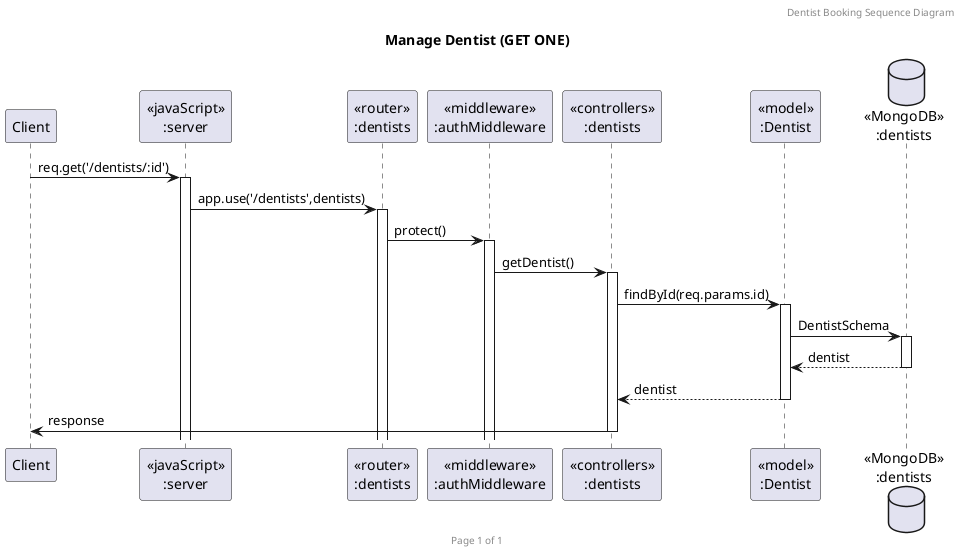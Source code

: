 @startuml Manage Dentist (GET ONE)

header Dentist Booking Sequence Diagram
footer Page %page% of %lastpage%
title "Manage Dentist (GET ONE)"

participant "Client" as client
participant "<<javaScript>>\n:server" as server
participant "<<router>>\n:dentists" as routerDentists
participant "<<middleware>>\n:authMiddleware" as authMiddleware
participant "<<controllers>>\n:dentists" as controllersDentists
participant "<<model>>\n:Dentist" as modelDentist
database "<<MongoDB>>\n:dentists" as DentistsDatabase

client->server ++:req.get('/dentists/:id')
server->routerDentists ++:app.use('/dentists',dentists)
routerDentists->authMiddleware ++:protect()
authMiddleware -> controllersDentists ++:getDentist()
controllersDentists->modelDentist ++:findById(req.params.id)
modelDentist ->DentistsDatabase ++: DentistSchema
DentistsDatabase --> modelDentist --: dentist
controllersDentists <-- modelDentist --:dentist
controllersDentists->client --:response

@enduml
